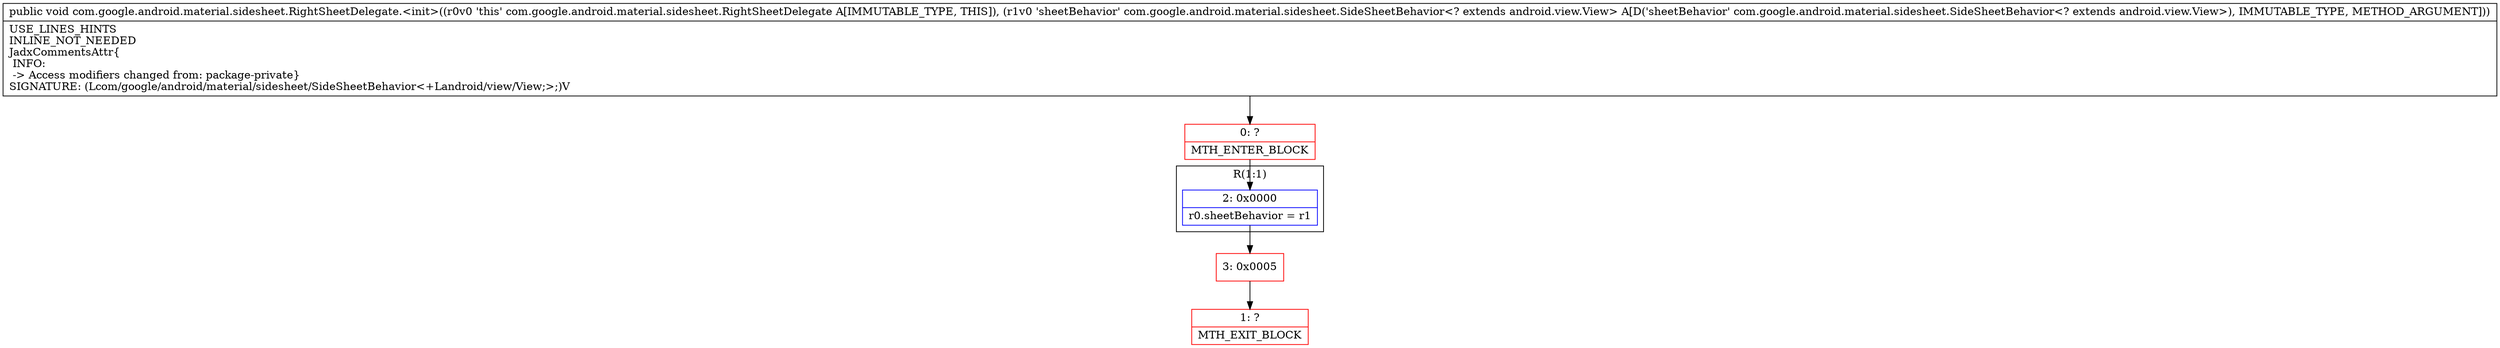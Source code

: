 digraph "CFG forcom.google.android.material.sidesheet.RightSheetDelegate.\<init\>(Lcom\/google\/android\/material\/sidesheet\/SideSheetBehavior;)V" {
subgraph cluster_Region_1394709517 {
label = "R(1:1)";
node [shape=record,color=blue];
Node_2 [shape=record,label="{2\:\ 0x0000|r0.sheetBehavior = r1\l}"];
}
Node_0 [shape=record,color=red,label="{0\:\ ?|MTH_ENTER_BLOCK\l}"];
Node_3 [shape=record,color=red,label="{3\:\ 0x0005}"];
Node_1 [shape=record,color=red,label="{1\:\ ?|MTH_EXIT_BLOCK\l}"];
MethodNode[shape=record,label="{public void com.google.android.material.sidesheet.RightSheetDelegate.\<init\>((r0v0 'this' com.google.android.material.sidesheet.RightSheetDelegate A[IMMUTABLE_TYPE, THIS]), (r1v0 'sheetBehavior' com.google.android.material.sidesheet.SideSheetBehavior\<? extends android.view.View\> A[D('sheetBehavior' com.google.android.material.sidesheet.SideSheetBehavior\<? extends android.view.View\>), IMMUTABLE_TYPE, METHOD_ARGUMENT]))  | USE_LINES_HINTS\lINLINE_NOT_NEEDED\lJadxCommentsAttr\{\l INFO: \l \-\> Access modifiers changed from: package\-private\}\lSIGNATURE: (Lcom\/google\/android\/material\/sidesheet\/SideSheetBehavior\<+Landroid\/view\/View;\>;)V\l}"];
MethodNode -> Node_0;Node_2 -> Node_3;
Node_0 -> Node_2;
Node_3 -> Node_1;
}

